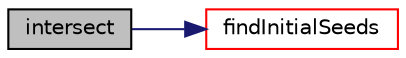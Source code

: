 digraph "intersect"
{
  bgcolor="transparent";
  edge [fontname="Helvetica",fontsize="10",labelfontname="Helvetica",labelfontsize="10"];
  node [fontname="Helvetica",fontsize="10",shape=record];
  rankdir="LR";
  Node1 [label="intersect",height=0.2,width=0.4,color="black", fillcolor="grey75", style="filled", fontcolor="black"];
  Node1 -> Node2 [color="midnightblue",fontsize="10",style="solid",fontname="Helvetica"];
  Node2 [label="findInitialSeeds",height=0.2,width=0.4,color="red",URL="$a00550.html#a2be5fd18fd6867dbc7ad181ed496a9fb",tooltip="Find indices of overlapping cells in src and tgt meshes - returns. "];
}
